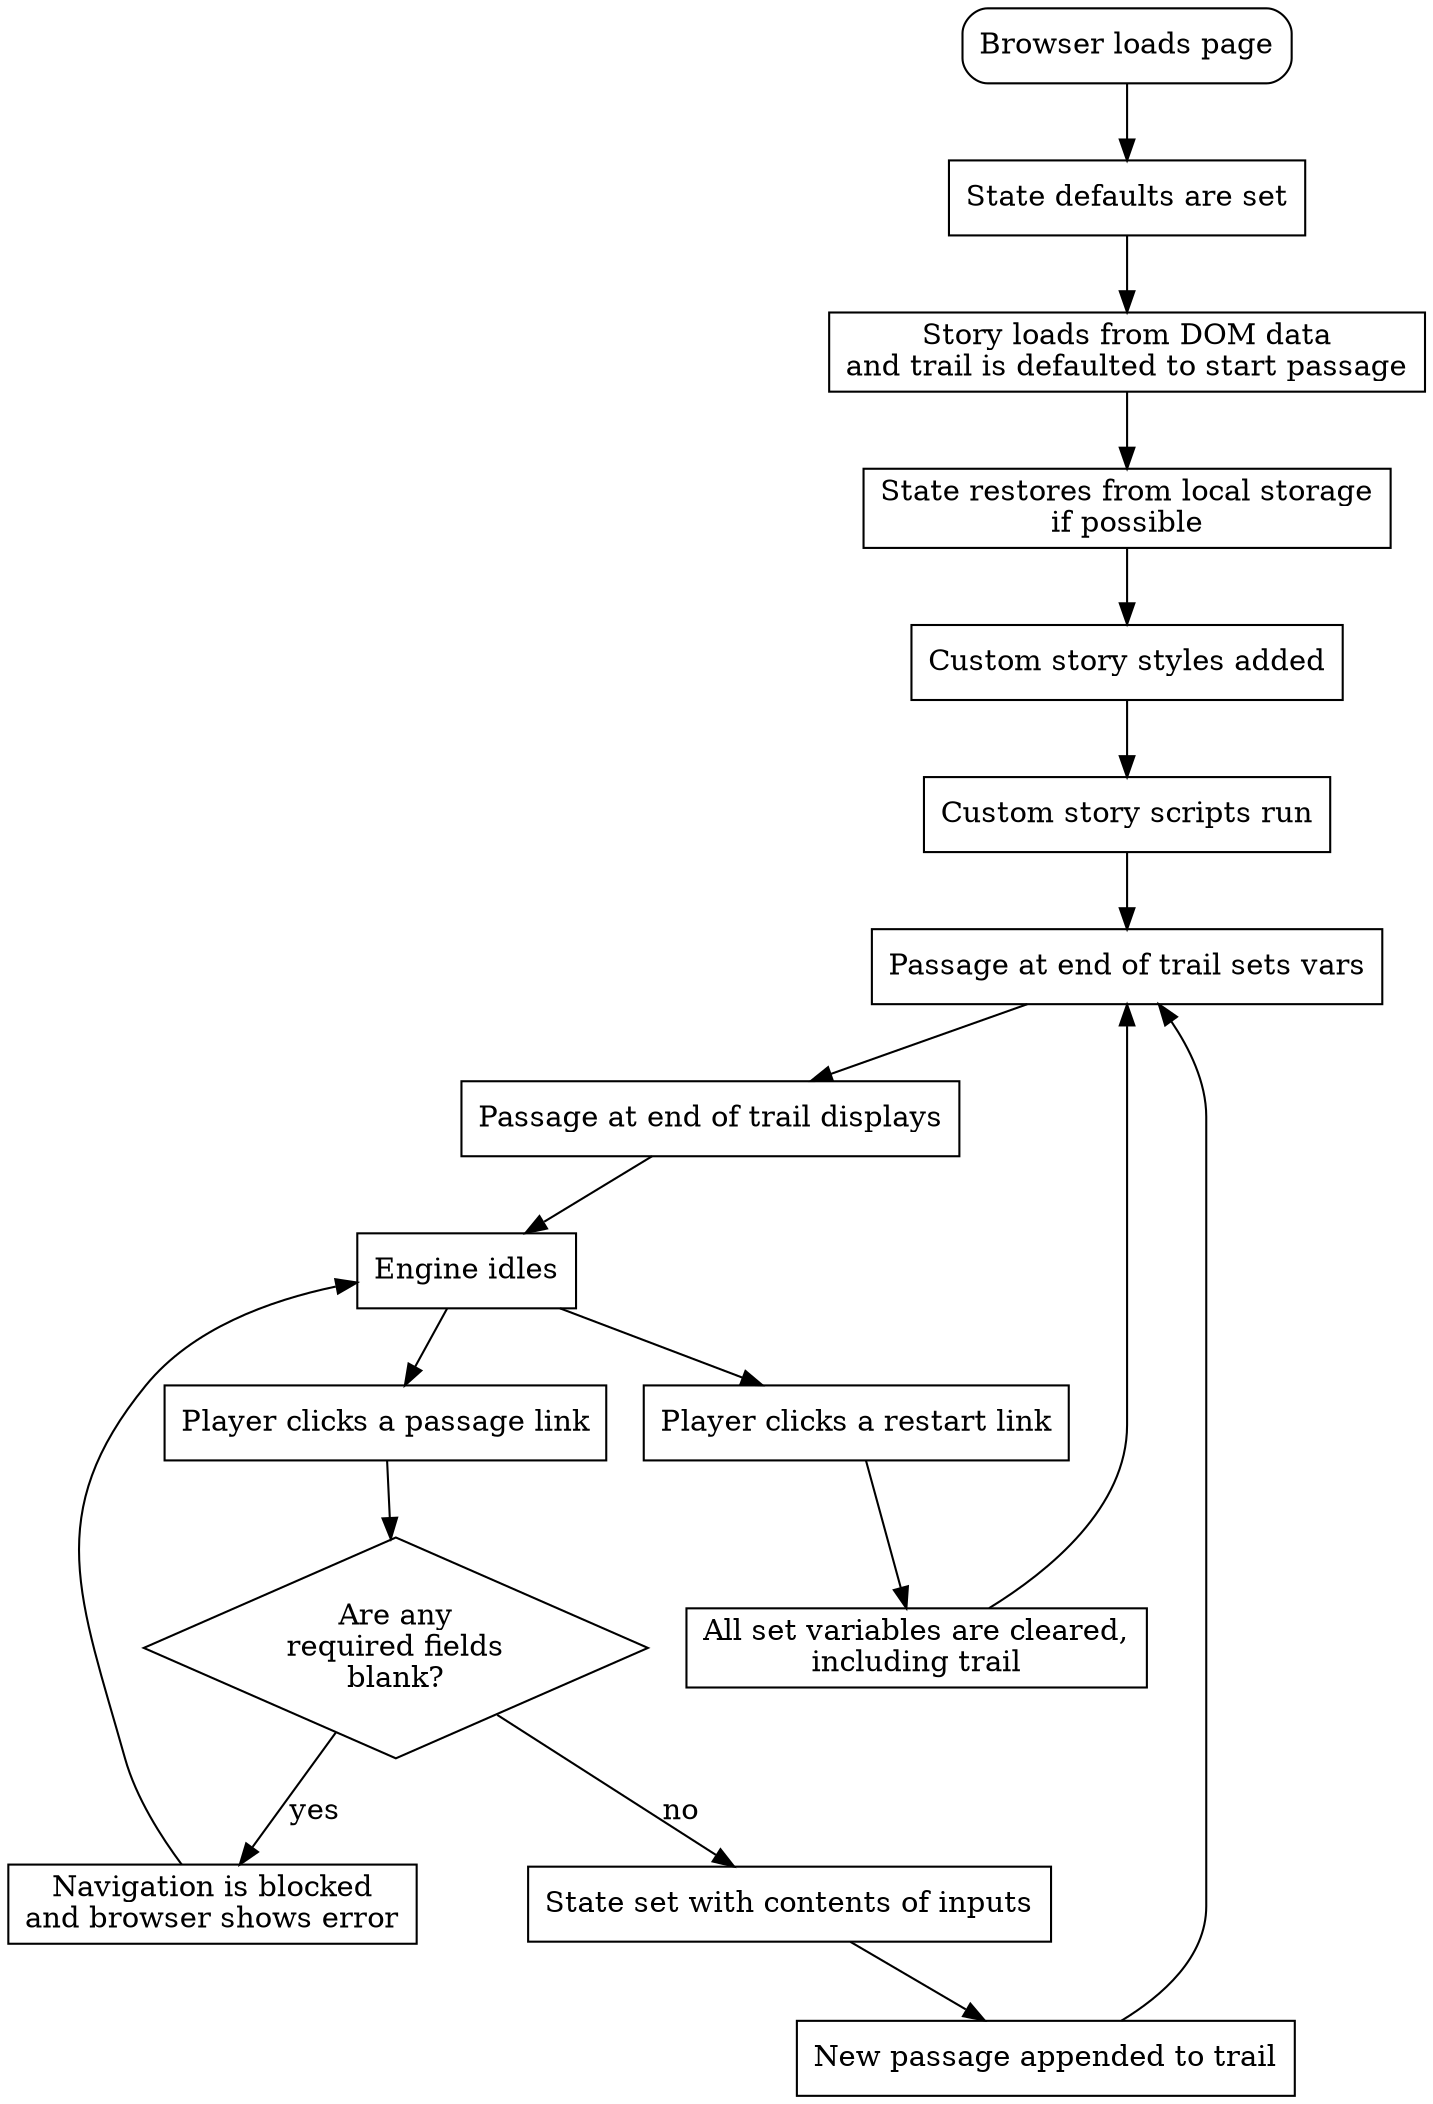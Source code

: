 digraph {
	loadPage[shape="box", style="rounded", label="Browser loads page"]
	setDefaults[shape="box", label="State defaults are set"]
	loadDom[shape="box", label="Story loads from DOM data\nand trail is defaulted to start passage"]
	restoreState[shape="box", label="State restores from local storage\nif possible"]
	addStyle[shape="box", label="Custom story styles added"]
	addScript[shape="box", label="Custom story scripts run"]

	loadPage -> setDefaults -> loadDom -> restoreState -> addStyle -> addScript

	setPassageVars[shape="box", label="Passage at end of trail sets vars"]
	displayPassage[shape="box", label="Passage at end of trail displays"]
	idle[shape="box", label="Engine idles"]

	addScript -> setPassageVars -> displayPassage -> idle

	navRequested[shape="box", label="Player clicks a passage link"]
	checkRequired[shape="diamond", label="Are any\nrequired fields\nblank?"]
	blockNav[shape="box", label="Navigation is blocked\nand browser shows error"]

	idle -> navRequested -> checkRequired
	checkRequired -> blockNav[label="yes"]
	blockNav -> idle

	setInputs[shape="box", label="State set with contents of inputs"]
	addPassage[shape="box", label="New passage appended to trail"]

	checkRequired -> setInputs[label="no"]
	setInputs -> addPassage -> setPassageVars

	restart[shape="box", label="Player clicks a restart link"]
	unsetAll[shape="box", label="All set variables are cleared,\nincluding trail"]

	idle -> restart -> unsetAll -> setPassageVars

	// changeLiveInput[shape="box", label="Player changes a live input"]
	// setLiveInputs[shape="box", label="State set with contents of all inputs"]

	// idle -> changeLiveInput -> setLiveInputs -> displayPassage
}